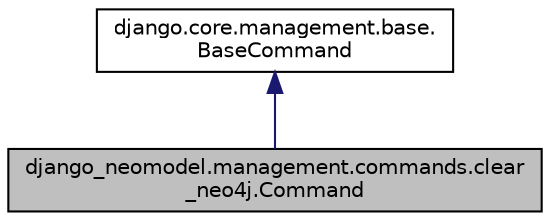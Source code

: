 digraph "django_neomodel.management.commands.clear_neo4j.Command"
{
 // LATEX_PDF_SIZE
  edge [fontname="Helvetica",fontsize="10",labelfontname="Helvetica",labelfontsize="10"];
  node [fontname="Helvetica",fontsize="10",shape=record];
  Node1 [label="django_neomodel.management.commands.clear\l_neo4j.Command",height=0.2,width=0.4,color="black", fillcolor="grey75", style="filled", fontcolor="black",tooltip=" "];
  Node2 -> Node1 [dir="back",color="midnightblue",fontsize="10",style="solid",fontname="Helvetica"];
  Node2 [label="django.core.management.base.\lBaseCommand",height=0.2,width=0.4,color="black", fillcolor="white", style="filled",URL="$classdjango_1_1core_1_1management_1_1base_1_1_base_command.html",tooltip=" "];
}
